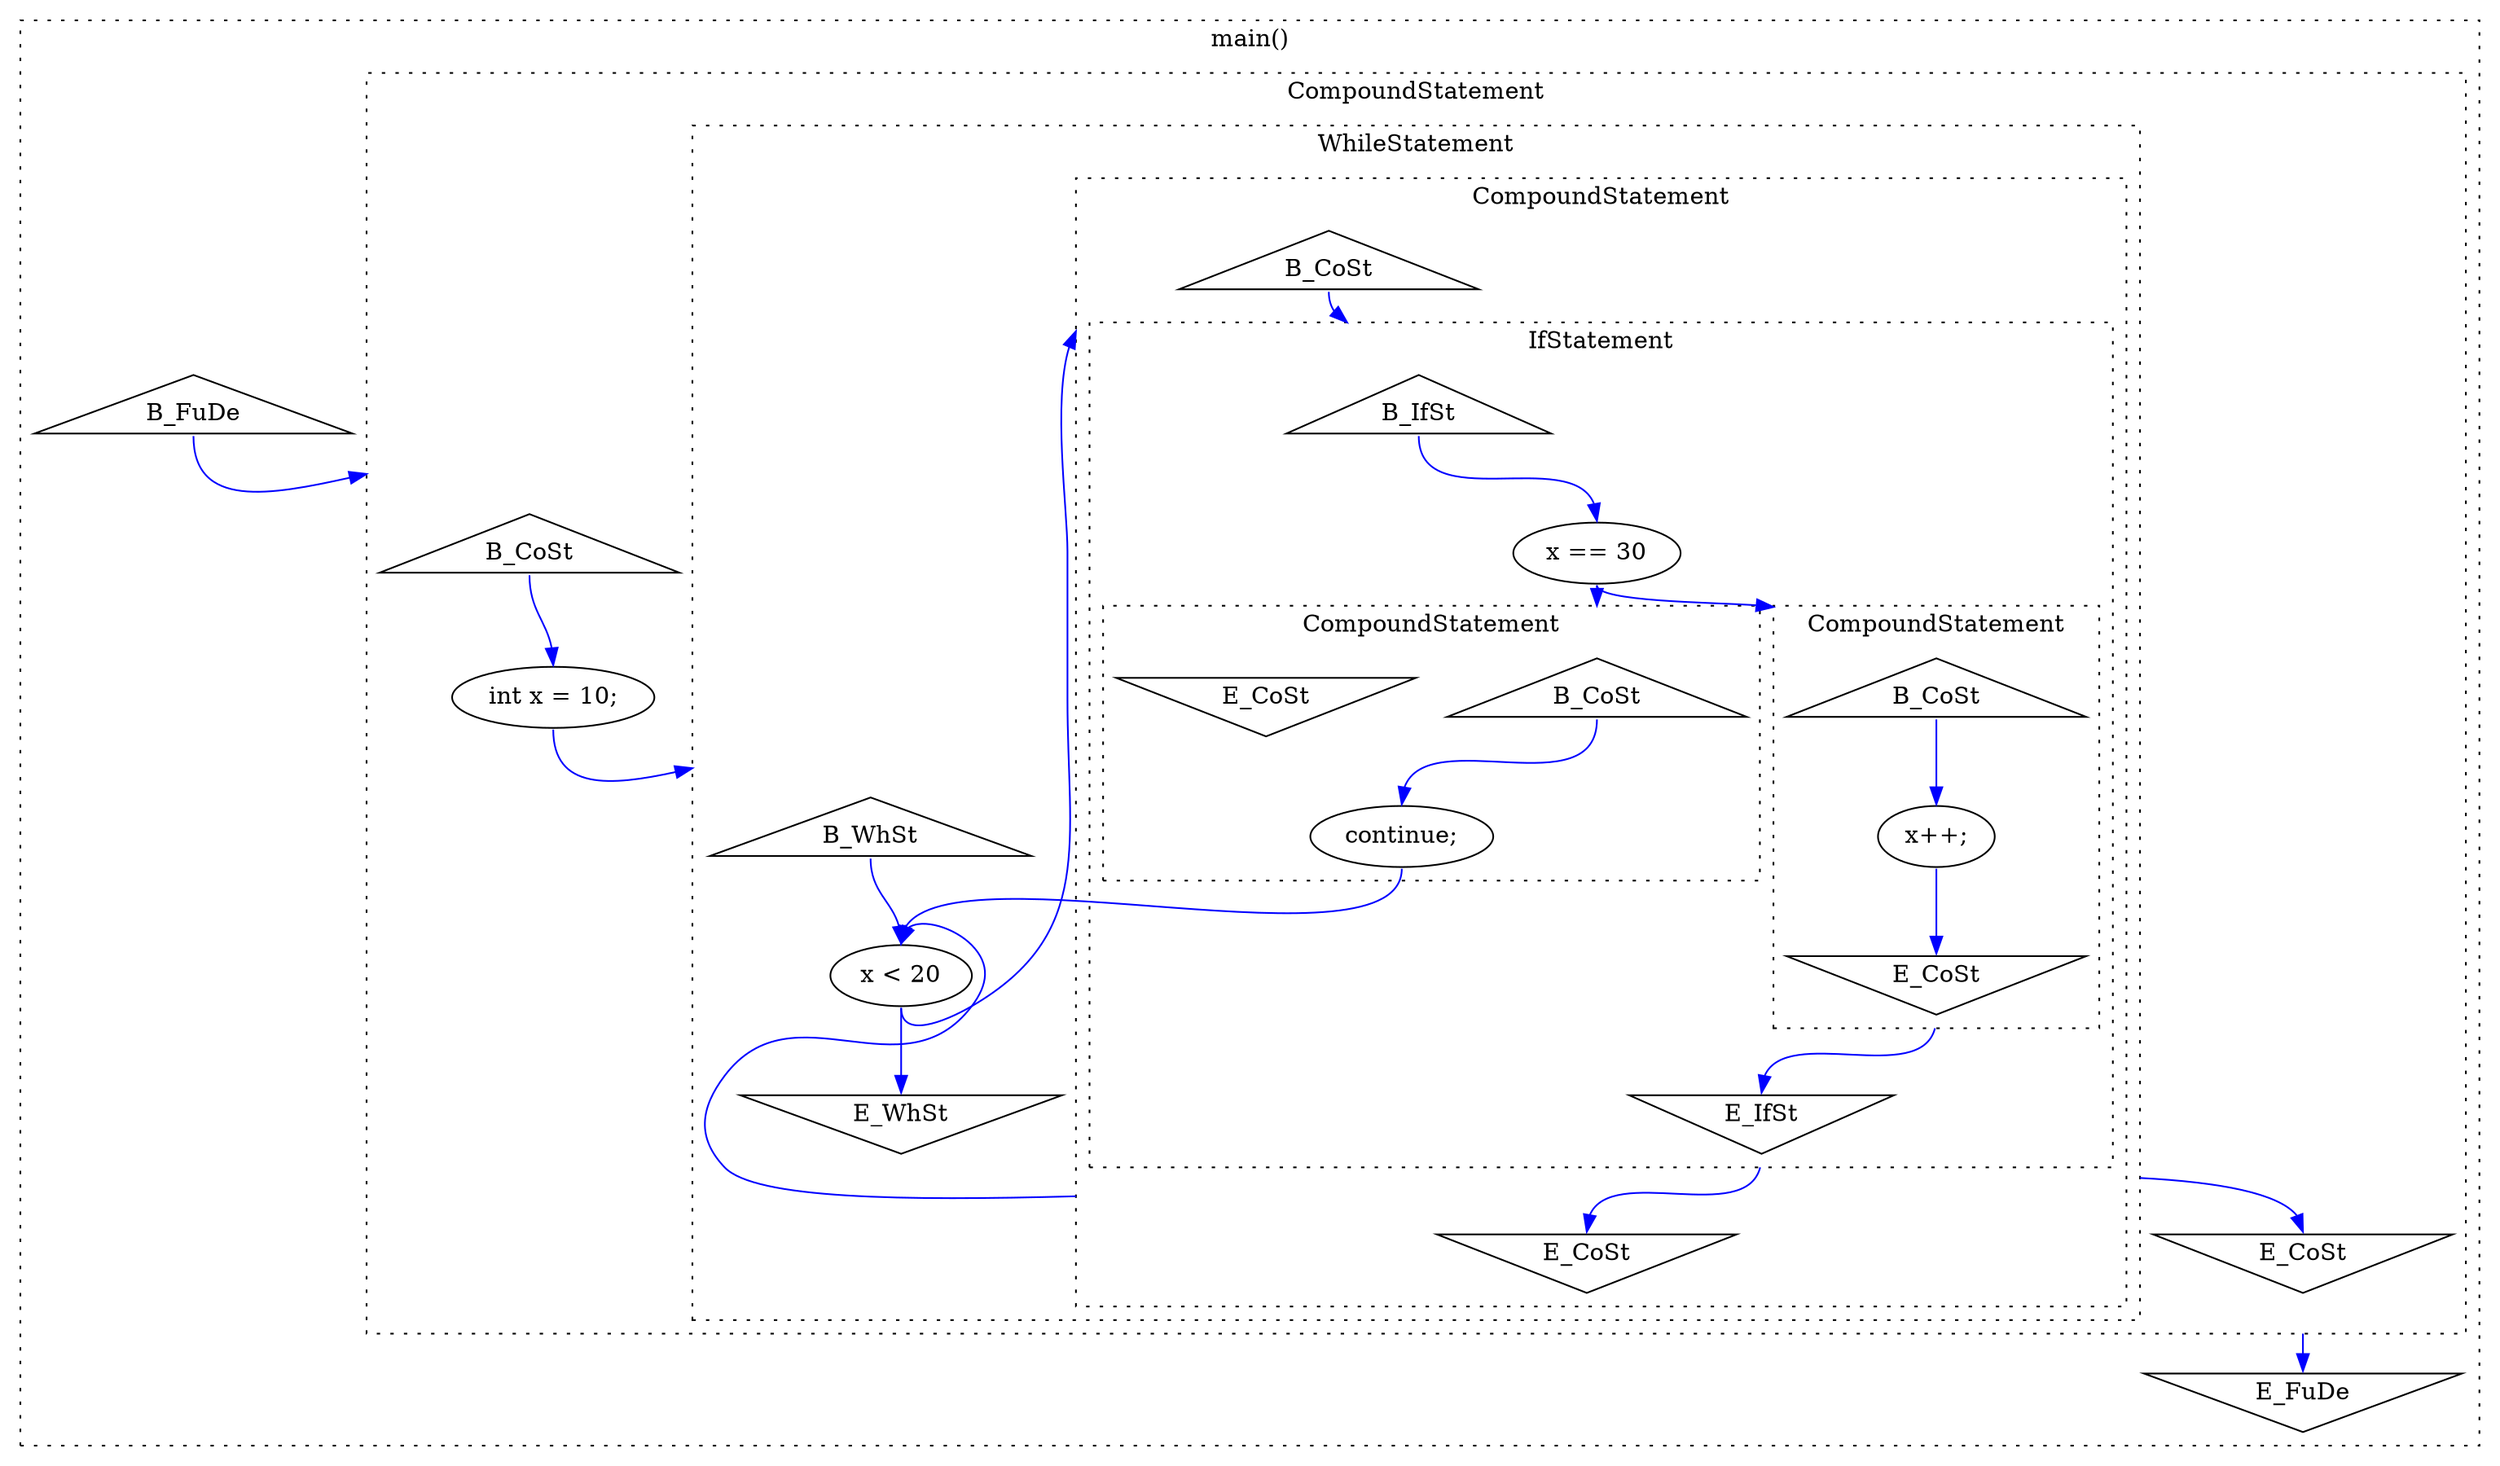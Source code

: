 digraph graph1119277260 {
	compound=true;
	edge[color=blue];
	subgraph cluster268490061 {
		compound=true;
		style=dotted;
		label="main()";
		node1062163248[label="B_FuDe", shape="triangle"];
		node21723014[label="E_FuDe", shape="invtriangle"];
		subgraph cluster1963980755 {
			compound=true;
			style=dotted;
			label="CompoundStatement";
			node1672736386[label="B_CoSt", shape="triangle"];
			node639690519[label="E_CoSt", shape="invtriangle"];
			node2089636626[label="int x = 10;"];
			subgraph cluster1983283775 {
				compound=true;
				style=dotted;
				label="WhileStatement";
				node168670597[label="B_WhSt", shape="triangle"];
				node724886412[label="E_WhSt", shape="invtriangle"];
				node1027022907[label="x < 20"];
				subgraph cluster2144496344 {
					compound=true;
					style=dotted;
					label="CompoundStatement";
					node412375354[label="B_CoSt", shape="triangle"];
					node347136295[label="E_CoSt", shape="invtriangle"];
					subgraph cluster1428664849 {
						compound=true;
						style=dotted;
						label="IfStatement";
						node1422883946[label="B_IfSt", shape="triangle"];
						node2013332834[label="E_IfSt", shape="invtriangle"];
						node1349872758[label="x == 30"];
						subgraph cluster1783418615 {
							compound=true;
							style=dotted;
							label="CompoundStatement";
							node1765350920[label="B_CoSt", shape="triangle"];
							node904612411[label="E_CoSt", shape="invtriangle"];
							node950729555[label="continue;"];
						}
						subgraph cluster1689498062 {
							compound=true;
							style=dotted;
							label="CompoundStatement";
							node1753542873[label="B_CoSt", shape="triangle"];
							node1240230559[label="E_CoSt", shape="invtriangle"];
							node388623360[label="x++;"];
						}
					}
				}
			}
		}
	}
	node1062163248 -> node1672736386[tailport=s, headport=n, weight=8, lhead=cluster1963980755];
	node1672736386 -> node2089636626[tailport=s, headport=n, weight=8];
	node2089636626 -> node168670597[lhead=cluster1983283775, weight=8, tailport=s, headport=n];
	node168670597 -> node1027022907[tailport=s, headport=n, weight=8];
	node1027022907 -> node412375354[lhead=cluster2144496344, weight=8, tailport=s, headport=n];
	node1027022907 -> node724886412[weight=8, tailport=s, headport=n];
	node412375354 -> node1422883946[tailport=s, headport=n, weight=8, lhead=cluster1428664849];
	node1422883946 -> node1349872758[tailport=s, headport=n, weight=8];
	node1349872758 -> node1765350920[lhead=cluster1783418615, weight=8, tailport=s, headport=n];
	node1349872758 -> node1753542873[lhead=cluster1689498062, weight=8, tailport=s, headport=n];
	node1765350920 -> node950729555[tailport=s, headport=n, weight=8];
	node950729555 -> node1027022907[weight=8, tailport=s, headport=n];
	node1753542873 -> node388623360[tailport=s, headport=n, weight=8];
	node388623360 -> node1240230559[weight=8, tailport=s, headport=n];
	node1240230559 -> node2013332834[tailport=s, headport=n, weight=8, ltail=cluster1689498062];
	node2013332834 -> node347136295[tailport=s, headport=n, weight=8, ltail=cluster1428664849];
	node347136295 -> node1027022907[tailport=s, headport=n, weight=8, ltail=cluster2144496344];
	node724886412 -> node639690519[tailport=s, headport=n, weight=8, ltail=cluster1983283775];
	node639690519 -> node21723014[tailport=s, headport=n, weight=8, ltail=cluster1963980755];
}
